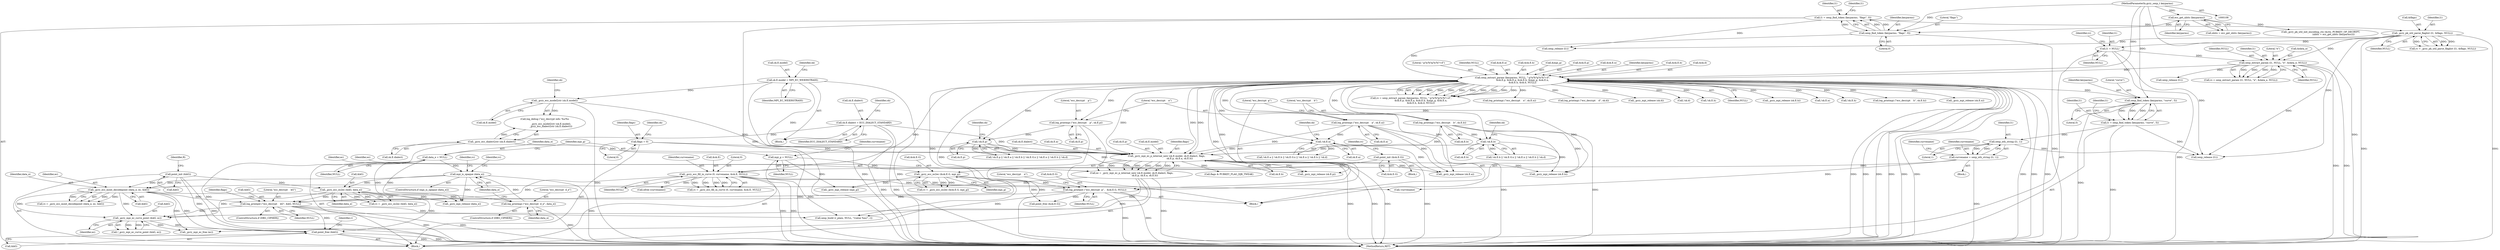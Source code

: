 digraph "0_gnupg_da780c8183cccc8f533c8ace8211ac2cb2bdee7b@API" {
"1000677" [label="(Call,point_free (&kG))"];
"1000552" [label="(Call,log_printpnt (\"ecc_decrypt    kG\", &kG, NULL))"];
"1000543" [label="(Call,_gcry_ecc_os2ec (&kG, data_e))"];
"1000153" [label="(Call,point_init (&kG))"];
"1000221" [label="(Call,mpi_is_opaque (data_e))"];
"1000217" [label="(Call,log_printmpi (\"ecc_decrypt  d_e\", data_e))"];
"1000121" [label="(Call,data_e = NULL)"];
"1000535" [label="(Call,_gcry_ecc_mont_decodepoint (data_e, ec, &kG))"];
"1000498" [label="(Call,ec = _gcry_mpi_ec_p_internal_new (sk.E.model, sk.E.dialect, flags,\n                                    sk.E.p, sk.E.a, sk.E.b))"];
"1000500" [label="(Call,_gcry_mpi_ec_p_internal_new (sk.E.model, sk.E.dialect, flags,\n                                    sk.E.p, sk.E.a, sk.E.b))"];
"1000333" [label="(Call,sk.E.model = MPI_EC_WEIERSTRASS)"];
"1000367" [label="(Call,_gcry_ecc_model2str (sk.E.model))"];
"1000373" [label="(Call,_gcry_ecc_dialect2str (sk.E.dialect))"];
"1000340" [label="(Call,sk.E.dialect = ECC_DIALECT_STANDARD)"];
"1000144" [label="(Call,flags = 0)"];
"1000446" [label="(Call,!sk.E.p)"];
"1000392" [label="(Call,log_printmpi (\"ecc_decrypt    p\", sk.E.p))"];
"1000230" [label="(Call,sexp_extract_param (keyparms, NULL, \"-p?a?b?g?n?h?+d\",\n                           &sk.E.p, &sk.E.a, &sk.E.b, &mpi_g, &sk.E.n,\n                           &sk.E.h, &sk.d, NULL))"];
"1000169" [label="(Call,sexp_find_token (keyparms, \"flags\", 0))"];
"1000165" [label="(Call,ecc_get_nbits (keyparms))"];
"1000111" [label="(MethodParameterIn,gcry_sexp_t keyparms)"];
"1000205" [label="(Call,sexp_extract_param (l1, NULL, \"e\", &data_e, NULL))"];
"1000188" [label="(Call,l1 = NULL)"];
"1000178" [label="(Call,_gcry_pk_util_parse_flaglist (l1, &flags, NULL))"];
"1000167" [label="(Call,l1 = sexp_find_token (keyparms, \"flags\", 0))"];
"1000399" [label="(Call,log_printmpi (\"ecc_decrypt    a\", sk.E.a))"];
"1000453" [label="(Call,!sk.E.a)"];
"1000460" [label="(Call,!sk.E.b)"];
"1000406" [label="(Call,log_printmpi (\"ecc_decrypt    b\", sk.E.b))"];
"1000318" [label="(Call,_gcry_ecc_fill_in_curve (0, curvename, &sk.E, NULL))"];
"1000308" [label="(Call,curvename = sexp_nth_string (l1, 1))"];
"1000310" [label="(Call,sexp_nth_string (l1, 1))"];
"1000299" [label="(Call,l1 = sexp_find_token (keyparms, \"curve\", 5))"];
"1000301" [label="(Call,sexp_find_token (keyparms, \"curve\", 5))"];
"1000413" [label="(Call,log_printpnt (\"ecc_decrypt  g\",   &sk.E.G, NULL))"];
"1000286" [label="(Call,_gcry_ecc_os2ec (&sk.E.G, mpi_g))"];
"1000277" [label="(Call,point_init (&sk.E.G))"];
"1000126" [label="(Call,mpi_g = NULL)"];
"1000564" [label="(Call,_gcry_mpi_ec_curve_point (&kG, ec))"];
"1000668" [label="(Call,sexp_build (r_plain, NULL, \"(value %m)\", r))"];
"1000500" [label="(Call,_gcry_mpi_ec_p_internal_new (sk.E.model, sk.E.dialect, flags,\n                                    sk.E.p, sk.E.a, sk.E.b))"];
"1000334" [label="(Call,sk.E.model)"];
"1000246" [label="(Call,&sk.E.b)"];
"1000228" [label="(Call,rc = sexp_extract_param (keyparms, NULL, \"-p?a?b?g?n?h?+d\",\n                           &sk.E.p, &sk.E.a, &sk.E.b, &mpi_g, &sk.E.n,\n                           &sk.E.h, &sk.d, NULL))"];
"1000180" [label="(Call,&flags)"];
"1000452" [label="(Call,!sk.E.a || !sk.E.b || !sk.E.G.x || !sk.E.n || !sk.E.h || !sk.d)"];
"1000314" [label="(Identifier,curvename)"];
"1000153" [label="(Call,point_init (&kG))"];
"1000330" [label="(Call,!curvename)"];
"1000123" [label="(Identifier,NULL)"];
"1000300" [label="(Identifier,l1)"];
"1000456" [label="(Identifier,sk)"];
"1000266" [label="(Call,&sk.d)"];
"1000447" [label="(Call,sk.E.p)"];
"1000422" [label="(Call,log_printmpi (\"ecc_decrypt    n\", sk.E.n))"];
"1000541" [label="(Call,rc = _gcry_ecc_os2ec (&kG, data_e))"];
"1000192" [label="(Identifier,rc)"];
"1000351" [label="(Identifier,sk)"];
"1000111" [label="(MethodParameterIn,gcry_sexp_t keyparms)"];
"1000169" [label="(Call,sexp_find_token (keyparms, \"flags\", 0))"];
"1000471" [label="(Identifier,sk)"];
"1000439" [label="(Call,log_printmpi (\"ecc_decrypt    d\", sk.d))"];
"1000112" [label="(Block,)"];
"1000546" [label="(Identifier,data_e)"];
"1000297" [label="(Call,sexp_release (l1))"];
"1000394" [label="(Call,sk.E.p)"];
"1000413" [label="(Call,log_printpnt (\"ecc_decrypt  g\",   &sk.E.G, NULL))"];
"1000340" [label="(Call,sk.E.dialect = ECC_DIALECT_STANDARD)"];
"1000145" [label="(Identifier,flags)"];
"1000276" [label="(Block,)"];
"1000364" [label="(Block,)"];
"1000189" [label="(Identifier,l1)"];
"1000567" [label="(Identifier,ec)"];
"1000560" [label="(Call,flags & PUBKEY_FLAG_DJB_TWEAK)"];
"1000318" [label="(Call,_gcry_ecc_fill_in_curve (0, curvename, &sk.E, NULL))"];
"1000393" [label="(Literal,\"ecc_decrypt    p\")"];
"1000544" [label="(Call,&kG)"];
"1000217" [label="(Call,log_printmpi (\"ecc_decrypt  d_e\", data_e))"];
"1000392" [label="(Call,log_printmpi (\"ecc_decrypt    p\", sk.E.p))"];
"1000543" [label="(Call,_gcry_ecc_os2ec (&kG, data_e))"];
"1000166" [label="(Identifier,keyparms)"];
"1000277" [label="(Call,point_init (&sk.E.G))"];
"1000700" [label="(Call,_gcry_mpi_release (mpi_g))"];
"1000121" [label="(Call,data_e = NULL)"];
"1000302" [label="(Identifier,keyparms)"];
"1000182" [label="(Identifier,NULL)"];
"1000400" [label="(Literal,\"ecc_decrypt    a\")"];
"1000320" [label="(Identifier,curvename)"];
"1000445" [label="(Call,!sk.E.p || !sk.E.a || !sk.E.b || !sk.E.G.x || !sk.E.n || !sk.E.h || !sk.d)"];
"1000688" [label="(Call,_gcry_mpi_release (sk.E.a))"];
"1000408" [label="(Call,sk.E.b)"];
"1000163" [label="(Call,nbits = ecc_get_nbits (keyparms))"];
"1000744" [label="(MethodReturn,RET)"];
"1000203" [label="(Call,rc = sexp_extract_param (l1, NULL, \"e\", &data_e, NULL))"];
"1000325" [label="(Identifier,NULL)"];
"1000312" [label="(Literal,1)"];
"1000346" [label="(Identifier,ECC_DIALECT_STANDARD)"];
"1000176" [label="(Call,rc = _gcry_pk_util_parse_flaglist (l1, &flags, NULL))"];
"1000284" [label="(Call,rc = _gcry_ecc_os2ec (&sk.E.G, mpi_g))"];
"1000729" [label="(Call,sexp_release (l1))"];
"1000538" [label="(Call,&kG)"];
"1000233" [label="(Literal,\"-p?a?b?g?n?h?+d\")"];
"1000219" [label="(Identifier,data_e)"];
"1000512" [label="(Call,sk.E.p)"];
"1000232" [label="(Identifier,NULL)"];
"1000209" [label="(Call,&data_e)"];
"1000240" [label="(Call,&sk.E.a)"];
"1000222" [label="(Identifier,data_e)"];
"1000415" [label="(Call,&sk.E.G)"];
"1000260" [label="(Call,&sk.E.h)"];
"1000229" [label="(Identifier,rc)"];
"1000252" [label="(Call,&mpi_g)"];
"1000220" [label="(ControlStructure,if (mpi_is_opaque (data_e)))"];
"1000376" [label="(Identifier,sk)"];
"1000721" [label="(Call,_gcry_mpi_release (sk.d))"];
"1000128" [label="(Identifier,NULL)"];
"1000207" [label="(Identifier,NULL)"];
"1000489" [label="(Call,!sk.d)"];
"1000126" [label="(Call,mpi_g = NULL)"];
"1000341" [label="(Call,sk.E.dialect)"];
"1000303" [label="(Literal,\"curve\")"];
"1000158" [label="(Identifier,R)"];
"1000678" [label="(Call,&kG)"];
"1000463" [label="(Identifier,sk)"];
"1000725" [label="(Call,_gcry_mpi_release (data_e))"];
"1000285" [label="(Identifier,rc)"];
"1000234" [label="(Call,&sk.E.p)"];
"1000171" [label="(Literal,\"flags\")"];
"1000727" [label="(Call,xfree (curvename))"];
"1000536" [label="(Identifier,data_e)"];
"1000460" [label="(Call,!sk.E.b)"];
"1000188" [label="(Call,l1 = NULL)"];
"1000501" [label="(Call,sk.E.model)"];
"1000499" [label="(Identifier,ec)"];
"1000459" [label="(Call,!sk.E.b || !sk.E.G.x || !sk.E.n || !sk.E.h || !sk.d)"];
"1000682" [label="(Call,_gcry_mpi_release (sk.E.p))"];
"1000550" [label="(ControlStructure,if (DBG_CIPHER))"];
"1000365" [label="(Call,log_debug (\"ecc_decrypt info: %s/%s\n\",\n                 _gcry_ecc_model2str (sk.E.model),\n                 _gcry_ecc_dialect2str (sk.E.dialect)))"];
"1000483" [label="(Call,!sk.E.h)"];
"1000154" [label="(Call,&kG)"];
"1000694" [label="(Call,_gcry_mpi_release (sk.E.b))"];
"1000373" [label="(Call,_gcry_ecc_dialect2str (sk.E.dialect))"];
"1000563" [label="(Call,!_gcry_mpi_ec_curve_point (&kG, ec))"];
"1000565" [label="(Call,&kG)"];
"1000554" [label="(Call,&kG)"];
"1000553" [label="(Literal,\"ecc_decrypt    kG\")"];
"1000537" [label="(Identifier,ec)"];
"1000170" [label="(Identifier,keyparms)"];
"1000374" [label="(Call,sk.E.dialect)"];
"1000270" [label="(Identifier,NULL)"];
"1000552" [label="(Call,log_printpnt (\"ecc_decrypt    kG\", &kG, NULL))"];
"1000308" [label="(Call,curvename = sexp_nth_string (l1, 1))"];
"1000421" [label="(Identifier,NULL)"];
"1000206" [label="(Identifier,l1)"];
"1000254" [label="(Call,&sk.E.n)"];
"1000311" [label="(Identifier,l1)"];
"1000310" [label="(Call,sexp_nth_string (l1, 1))"];
"1000165" [label="(Call,ecc_get_nbits (keyparms))"];
"1000522" [label="(Call,sk.E.b)"];
"1000511" [label="(Identifier,flags)"];
"1000715" [label="(Call,_gcry_mpi_release (sk.E.h))"];
"1000530" [label="(Identifier,ec)"];
"1000498" [label="(Call,ec = _gcry_mpi_ec_p_internal_new (sk.E.model, sk.E.dialect, flags,\n                                    sk.E.p, sk.E.a, sk.E.b))"];
"1000309" [label="(Identifier,curvename)"];
"1000211" [label="(Identifier,NULL)"];
"1000731" [label="(Call,_gcry_mpi_ec_free (ec))"];
"1000339" [label="(Identifier,MPI_EC_WEIERSTRASS)"];
"1000149" [label="(Identifier,sk)"];
"1000407" [label="(Literal,\"ecc_decrypt    b\")"];
"1000367" [label="(Call,_gcry_ecc_model2str (sk.E.model))"];
"1000122" [label="(Identifier,data_e)"];
"1000287" [label="(Call,&sk.E.G)"];
"1000564" [label="(Call,_gcry_mpi_ec_curve_point (&kG, ec))"];
"1000414" [label="(Literal,\"ecc_decrypt  g\")"];
"1000225" [label="(Identifier,rc)"];
"1000333" [label="(Call,sk.E.model = MPI_EC_WEIERSTRASS)"];
"1000304" [label="(Literal,5)"];
"1000231" [label="(Identifier,keyparms)"];
"1000167" [label="(Call,l1 = sexp_find_token (keyparms, \"flags\", 0))"];
"1000127" [label="(Identifier,mpi_g)"];
"1000307" [label="(Block,)"];
"1000286" [label="(Call,_gcry_ecc_os2ec (&sk.E.G, mpi_g))"];
"1000146" [label="(Literal,0)"];
"1000506" [label="(Call,sk.E.dialect)"];
"1000454" [label="(Call,sk.E.a)"];
"1000476" [label="(Call,!sk.E.n)"];
"1000299" [label="(Call,l1 = sexp_find_token (keyparms, \"curve\", 5))"];
"1000190" [label="(Identifier,NULL)"];
"1000533" [label="(Call,rc = _gcry_ecc_mont_decodepoint (data_e, ec, &kG))"];
"1000399" [label="(Call,log_printmpi (\"ecc_decrypt    a\", sk.E.a))"];
"1000556" [label="(Identifier,NULL)"];
"1000446" [label="(Call,!sk.E.p)"];
"1000144" [label="(Call,flags = 0)"];
"1000321" [label="(Call,&sk.E)"];
"1000681" [label="(Identifier,r)"];
"1000348" [label="(Call,!sk.E.h)"];
"1000168" [label="(Identifier,l1)"];
"1000316" [label="(Call,rc = _gcry_ecc_fill_in_curve (0, curvename, &sk.E, NULL))"];
"1000186" [label="(Call,sexp_release (l1))"];
"1000319" [label="(Literal,0)"];
"1000332" [label="(Block,)"];
"1000301" [label="(Call,sexp_find_token (keyparms, \"curve\", 5))"];
"1000172" [label="(Literal,0)"];
"1000174" [label="(Identifier,l1)"];
"1000517" [label="(Call,sk.E.a)"];
"1000406" [label="(Call,log_printmpi (\"ecc_decrypt    b\", sk.E.b))"];
"1000131" [label="(Identifier,curvename)"];
"1000230" [label="(Call,sexp_extract_param (keyparms, NULL, \"-p?a?b?g?n?h?+d\",\n                           &sk.E.p, &sk.E.a, &sk.E.b, &mpi_g, &sk.E.n,\n                           &sk.E.h, &sk.d, NULL))"];
"1000221" [label="(Call,mpi_is_opaque (data_e))"];
"1000401" [label="(Call,sk.E.a)"];
"1000429" [label="(Call,log_printmpi (\"ecc_decrypt    h\", sk.E.h))"];
"1000423" [label="(Literal,\"ecc_decrypt    n\")"];
"1000178" [label="(Call,_gcry_pk_util_parse_flaglist (l1, &flags, NULL))"];
"1000561" [label="(Identifier,flags)"];
"1000306" [label="(Identifier,l1)"];
"1000461" [label="(Call,sk.E.b)"];
"1000677" [label="(Call,point_free (&kG))"];
"1000535" [label="(Call,_gcry_ecc_mont_decodepoint (data_e, ec, &kG))"];
"1000453" [label="(Call,!sk.E.a)"];
"1000278" [label="(Call,&sk.E.G)"];
"1000159" [label="(Call,_gcry_pk_util_init_encoding_ctx (&ctx, PUBKEY_OP_DECRYPT,\n                                   (nbits = ecc_get_nbits (keyparms))))"];
"1000343" [label="(Identifier,sk)"];
"1000208" [label="(Literal,\"e\")"];
"1000218" [label="(Literal,\"ecc_decrypt  d_e\")"];
"1000709" [label="(Call,_gcry_mpi_release (sk.E.n))"];
"1000179" [label="(Identifier,l1)"];
"1000205" [label="(Call,sexp_extract_param (l1, NULL, \"e\", &data_e, NULL))"];
"1000702" [label="(Call,point_free (&sk.E.G))"];
"1000368" [label="(Call,sk.E.model)"];
"1000293" [label="(Identifier,mpi_g)"];
"1000215" [label="(ControlStructure,if (DBG_CIPHER))"];
"1000677" -> "1000112"  [label="AST: "];
"1000677" -> "1000678"  [label="CFG: "];
"1000678" -> "1000677"  [label="AST: "];
"1000681" -> "1000677"  [label="CFG: "];
"1000677" -> "1000744"  [label="DDG: "];
"1000677" -> "1000744"  [label="DDG: "];
"1000552" -> "1000677"  [label="DDG: "];
"1000564" -> "1000677"  [label="DDG: "];
"1000153" -> "1000677"  [label="DDG: "];
"1000543" -> "1000677"  [label="DDG: "];
"1000535" -> "1000677"  [label="DDG: "];
"1000552" -> "1000550"  [label="AST: "];
"1000552" -> "1000556"  [label="CFG: "];
"1000553" -> "1000552"  [label="AST: "];
"1000554" -> "1000552"  [label="AST: "];
"1000556" -> "1000552"  [label="AST: "];
"1000561" -> "1000552"  [label="CFG: "];
"1000552" -> "1000744"  [label="DDG: "];
"1000552" -> "1000744"  [label="DDG: "];
"1000543" -> "1000552"  [label="DDG: "];
"1000535" -> "1000552"  [label="DDG: "];
"1000230" -> "1000552"  [label="DDG: "];
"1000318" -> "1000552"  [label="DDG: "];
"1000413" -> "1000552"  [label="DDG: "];
"1000552" -> "1000564"  [label="DDG: "];
"1000552" -> "1000668"  [label="DDG: "];
"1000543" -> "1000541"  [label="AST: "];
"1000543" -> "1000546"  [label="CFG: "];
"1000544" -> "1000543"  [label="AST: "];
"1000546" -> "1000543"  [label="AST: "];
"1000541" -> "1000543"  [label="CFG: "];
"1000543" -> "1000541"  [label="DDG: "];
"1000543" -> "1000541"  [label="DDG: "];
"1000153" -> "1000543"  [label="DDG: "];
"1000221" -> "1000543"  [label="DDG: "];
"1000543" -> "1000564"  [label="DDG: "];
"1000543" -> "1000725"  [label="DDG: "];
"1000153" -> "1000112"  [label="AST: "];
"1000153" -> "1000154"  [label="CFG: "];
"1000154" -> "1000153"  [label="AST: "];
"1000158" -> "1000153"  [label="CFG: "];
"1000153" -> "1000744"  [label="DDG: "];
"1000153" -> "1000535"  [label="DDG: "];
"1000221" -> "1000220"  [label="AST: "];
"1000221" -> "1000222"  [label="CFG: "];
"1000222" -> "1000221"  [label="AST: "];
"1000225" -> "1000221"  [label="CFG: "];
"1000229" -> "1000221"  [label="CFG: "];
"1000221" -> "1000744"  [label="DDG: "];
"1000217" -> "1000221"  [label="DDG: "];
"1000121" -> "1000221"  [label="DDG: "];
"1000221" -> "1000535"  [label="DDG: "];
"1000221" -> "1000725"  [label="DDG: "];
"1000217" -> "1000215"  [label="AST: "];
"1000217" -> "1000219"  [label="CFG: "];
"1000218" -> "1000217"  [label="AST: "];
"1000219" -> "1000217"  [label="AST: "];
"1000222" -> "1000217"  [label="CFG: "];
"1000217" -> "1000744"  [label="DDG: "];
"1000121" -> "1000217"  [label="DDG: "];
"1000121" -> "1000112"  [label="AST: "];
"1000121" -> "1000123"  [label="CFG: "];
"1000122" -> "1000121"  [label="AST: "];
"1000123" -> "1000121"  [label="AST: "];
"1000127" -> "1000121"  [label="CFG: "];
"1000121" -> "1000725"  [label="DDG: "];
"1000535" -> "1000533"  [label="AST: "];
"1000535" -> "1000538"  [label="CFG: "];
"1000536" -> "1000535"  [label="AST: "];
"1000537" -> "1000535"  [label="AST: "];
"1000538" -> "1000535"  [label="AST: "];
"1000533" -> "1000535"  [label="CFG: "];
"1000535" -> "1000533"  [label="DDG: "];
"1000535" -> "1000533"  [label="DDG: "];
"1000535" -> "1000533"  [label="DDG: "];
"1000498" -> "1000535"  [label="DDG: "];
"1000535" -> "1000564"  [label="DDG: "];
"1000535" -> "1000564"  [label="DDG: "];
"1000535" -> "1000725"  [label="DDG: "];
"1000535" -> "1000731"  [label="DDG: "];
"1000498" -> "1000112"  [label="AST: "];
"1000498" -> "1000500"  [label="CFG: "];
"1000499" -> "1000498"  [label="AST: "];
"1000500" -> "1000498"  [label="AST: "];
"1000530" -> "1000498"  [label="CFG: "];
"1000498" -> "1000744"  [label="DDG: "];
"1000500" -> "1000498"  [label="DDG: "];
"1000500" -> "1000498"  [label="DDG: "];
"1000500" -> "1000498"  [label="DDG: "];
"1000500" -> "1000498"  [label="DDG: "];
"1000500" -> "1000498"  [label="DDG: "];
"1000500" -> "1000498"  [label="DDG: "];
"1000498" -> "1000564"  [label="DDG: "];
"1000498" -> "1000731"  [label="DDG: "];
"1000500" -> "1000522"  [label="CFG: "];
"1000501" -> "1000500"  [label="AST: "];
"1000506" -> "1000500"  [label="AST: "];
"1000511" -> "1000500"  [label="AST: "];
"1000512" -> "1000500"  [label="AST: "];
"1000517" -> "1000500"  [label="AST: "];
"1000522" -> "1000500"  [label="AST: "];
"1000500" -> "1000744"  [label="DDG: "];
"1000500" -> "1000744"  [label="DDG: "];
"1000500" -> "1000744"  [label="DDG: "];
"1000333" -> "1000500"  [label="DDG: "];
"1000367" -> "1000500"  [label="DDG: "];
"1000373" -> "1000500"  [label="DDG: "];
"1000340" -> "1000500"  [label="DDG: "];
"1000144" -> "1000500"  [label="DDG: "];
"1000446" -> "1000500"  [label="DDG: "];
"1000230" -> "1000500"  [label="DDG: "];
"1000230" -> "1000500"  [label="DDG: "];
"1000230" -> "1000500"  [label="DDG: "];
"1000399" -> "1000500"  [label="DDG: "];
"1000453" -> "1000500"  [label="DDG: "];
"1000460" -> "1000500"  [label="DDG: "];
"1000406" -> "1000500"  [label="DDG: "];
"1000500" -> "1000560"  [label="DDG: "];
"1000500" -> "1000682"  [label="DDG: "];
"1000500" -> "1000688"  [label="DDG: "];
"1000500" -> "1000694"  [label="DDG: "];
"1000333" -> "1000332"  [label="AST: "];
"1000333" -> "1000339"  [label="CFG: "];
"1000334" -> "1000333"  [label="AST: "];
"1000339" -> "1000333"  [label="AST: "];
"1000343" -> "1000333"  [label="CFG: "];
"1000333" -> "1000744"  [label="DDG: "];
"1000333" -> "1000744"  [label="DDG: "];
"1000333" -> "1000367"  [label="DDG: "];
"1000367" -> "1000365"  [label="AST: "];
"1000367" -> "1000368"  [label="CFG: "];
"1000368" -> "1000367"  [label="AST: "];
"1000376" -> "1000367"  [label="CFG: "];
"1000367" -> "1000744"  [label="DDG: "];
"1000367" -> "1000365"  [label="DDG: "];
"1000373" -> "1000365"  [label="AST: "];
"1000373" -> "1000374"  [label="CFG: "];
"1000374" -> "1000373"  [label="AST: "];
"1000365" -> "1000373"  [label="CFG: "];
"1000373" -> "1000744"  [label="DDG: "];
"1000373" -> "1000365"  [label="DDG: "];
"1000340" -> "1000373"  [label="DDG: "];
"1000340" -> "1000332"  [label="AST: "];
"1000340" -> "1000346"  [label="CFG: "];
"1000341" -> "1000340"  [label="AST: "];
"1000346" -> "1000340"  [label="AST: "];
"1000351" -> "1000340"  [label="CFG: "];
"1000340" -> "1000744"  [label="DDG: "];
"1000340" -> "1000744"  [label="DDG: "];
"1000144" -> "1000112"  [label="AST: "];
"1000144" -> "1000146"  [label="CFG: "];
"1000145" -> "1000144"  [label="AST: "];
"1000146" -> "1000144"  [label="AST: "];
"1000149" -> "1000144"  [label="CFG: "];
"1000144" -> "1000744"  [label="DDG: "];
"1000446" -> "1000445"  [label="AST: "];
"1000446" -> "1000447"  [label="CFG: "];
"1000447" -> "1000446"  [label="AST: "];
"1000456" -> "1000446"  [label="CFG: "];
"1000445" -> "1000446"  [label="CFG: "];
"1000446" -> "1000445"  [label="DDG: "];
"1000392" -> "1000446"  [label="DDG: "];
"1000230" -> "1000446"  [label="DDG: "];
"1000446" -> "1000682"  [label="DDG: "];
"1000392" -> "1000364"  [label="AST: "];
"1000392" -> "1000394"  [label="CFG: "];
"1000393" -> "1000392"  [label="AST: "];
"1000394" -> "1000392"  [label="AST: "];
"1000400" -> "1000392"  [label="CFG: "];
"1000392" -> "1000744"  [label="DDG: "];
"1000230" -> "1000392"  [label="DDG: "];
"1000230" -> "1000228"  [label="AST: "];
"1000230" -> "1000270"  [label="CFG: "];
"1000231" -> "1000230"  [label="AST: "];
"1000232" -> "1000230"  [label="AST: "];
"1000233" -> "1000230"  [label="AST: "];
"1000234" -> "1000230"  [label="AST: "];
"1000240" -> "1000230"  [label="AST: "];
"1000246" -> "1000230"  [label="AST: "];
"1000252" -> "1000230"  [label="AST: "];
"1000254" -> "1000230"  [label="AST: "];
"1000260" -> "1000230"  [label="AST: "];
"1000266" -> "1000230"  [label="AST: "];
"1000270" -> "1000230"  [label="AST: "];
"1000228" -> "1000230"  [label="CFG: "];
"1000230" -> "1000744"  [label="DDG: "];
"1000230" -> "1000744"  [label="DDG: "];
"1000230" -> "1000744"  [label="DDG: "];
"1000230" -> "1000744"  [label="DDG: "];
"1000230" -> "1000744"  [label="DDG: "];
"1000230" -> "1000744"  [label="DDG: "];
"1000230" -> "1000744"  [label="DDG: "];
"1000230" -> "1000744"  [label="DDG: "];
"1000230" -> "1000744"  [label="DDG: "];
"1000230" -> "1000228"  [label="DDG: "];
"1000230" -> "1000228"  [label="DDG: "];
"1000230" -> "1000228"  [label="DDG: "];
"1000230" -> "1000228"  [label="DDG: "];
"1000230" -> "1000228"  [label="DDG: "];
"1000230" -> "1000228"  [label="DDG: "];
"1000230" -> "1000228"  [label="DDG: "];
"1000230" -> "1000228"  [label="DDG: "];
"1000230" -> "1000228"  [label="DDG: "];
"1000230" -> "1000228"  [label="DDG: "];
"1000169" -> "1000230"  [label="DDG: "];
"1000111" -> "1000230"  [label="DDG: "];
"1000205" -> "1000230"  [label="DDG: "];
"1000230" -> "1000301"  [label="DDG: "];
"1000230" -> "1000318"  [label="DDG: "];
"1000230" -> "1000348"  [label="DDG: "];
"1000230" -> "1000399"  [label="DDG: "];
"1000230" -> "1000406"  [label="DDG: "];
"1000230" -> "1000413"  [label="DDG: "];
"1000230" -> "1000422"  [label="DDG: "];
"1000230" -> "1000429"  [label="DDG: "];
"1000230" -> "1000439"  [label="DDG: "];
"1000230" -> "1000453"  [label="DDG: "];
"1000230" -> "1000460"  [label="DDG: "];
"1000230" -> "1000476"  [label="DDG: "];
"1000230" -> "1000483"  [label="DDG: "];
"1000230" -> "1000489"  [label="DDG: "];
"1000230" -> "1000668"  [label="DDG: "];
"1000230" -> "1000682"  [label="DDG: "];
"1000230" -> "1000688"  [label="DDG: "];
"1000230" -> "1000694"  [label="DDG: "];
"1000230" -> "1000709"  [label="DDG: "];
"1000230" -> "1000715"  [label="DDG: "];
"1000230" -> "1000721"  [label="DDG: "];
"1000169" -> "1000167"  [label="AST: "];
"1000169" -> "1000172"  [label="CFG: "];
"1000170" -> "1000169"  [label="AST: "];
"1000171" -> "1000169"  [label="AST: "];
"1000172" -> "1000169"  [label="AST: "];
"1000167" -> "1000169"  [label="CFG: "];
"1000169" -> "1000744"  [label="DDG: "];
"1000169" -> "1000167"  [label="DDG: "];
"1000169" -> "1000167"  [label="DDG: "];
"1000169" -> "1000167"  [label="DDG: "];
"1000165" -> "1000169"  [label="DDG: "];
"1000111" -> "1000169"  [label="DDG: "];
"1000165" -> "1000163"  [label="AST: "];
"1000165" -> "1000166"  [label="CFG: "];
"1000166" -> "1000165"  [label="AST: "];
"1000163" -> "1000165"  [label="CFG: "];
"1000165" -> "1000159"  [label="DDG: "];
"1000165" -> "1000163"  [label="DDG: "];
"1000111" -> "1000165"  [label="DDG: "];
"1000111" -> "1000108"  [label="AST: "];
"1000111" -> "1000744"  [label="DDG: "];
"1000111" -> "1000301"  [label="DDG: "];
"1000205" -> "1000203"  [label="AST: "];
"1000205" -> "1000211"  [label="CFG: "];
"1000206" -> "1000205"  [label="AST: "];
"1000207" -> "1000205"  [label="AST: "];
"1000208" -> "1000205"  [label="AST: "];
"1000209" -> "1000205"  [label="AST: "];
"1000211" -> "1000205"  [label="AST: "];
"1000203" -> "1000205"  [label="CFG: "];
"1000205" -> "1000744"  [label="DDG: "];
"1000205" -> "1000744"  [label="DDG: "];
"1000205" -> "1000203"  [label="DDG: "];
"1000205" -> "1000203"  [label="DDG: "];
"1000205" -> "1000203"  [label="DDG: "];
"1000205" -> "1000203"  [label="DDG: "];
"1000188" -> "1000205"  [label="DDG: "];
"1000178" -> "1000205"  [label="DDG: "];
"1000205" -> "1000297"  [label="DDG: "];
"1000205" -> "1000729"  [label="DDG: "];
"1000188" -> "1000112"  [label="AST: "];
"1000188" -> "1000190"  [label="CFG: "];
"1000189" -> "1000188"  [label="AST: "];
"1000190" -> "1000188"  [label="AST: "];
"1000192" -> "1000188"  [label="CFG: "];
"1000188" -> "1000744"  [label="DDG: "];
"1000178" -> "1000188"  [label="DDG: "];
"1000188" -> "1000729"  [label="DDG: "];
"1000178" -> "1000176"  [label="AST: "];
"1000178" -> "1000182"  [label="CFG: "];
"1000179" -> "1000178"  [label="AST: "];
"1000180" -> "1000178"  [label="AST: "];
"1000182" -> "1000178"  [label="AST: "];
"1000176" -> "1000178"  [label="CFG: "];
"1000178" -> "1000744"  [label="DDG: "];
"1000178" -> "1000744"  [label="DDG: "];
"1000178" -> "1000176"  [label="DDG: "];
"1000178" -> "1000176"  [label="DDG: "];
"1000178" -> "1000176"  [label="DDG: "];
"1000167" -> "1000178"  [label="DDG: "];
"1000178" -> "1000186"  [label="DDG: "];
"1000178" -> "1000729"  [label="DDG: "];
"1000167" -> "1000112"  [label="AST: "];
"1000168" -> "1000167"  [label="AST: "];
"1000174" -> "1000167"  [label="CFG: "];
"1000167" -> "1000744"  [label="DDG: "];
"1000167" -> "1000186"  [label="DDG: "];
"1000399" -> "1000364"  [label="AST: "];
"1000399" -> "1000401"  [label="CFG: "];
"1000400" -> "1000399"  [label="AST: "];
"1000401" -> "1000399"  [label="AST: "];
"1000407" -> "1000399"  [label="CFG: "];
"1000399" -> "1000744"  [label="DDG: "];
"1000399" -> "1000453"  [label="DDG: "];
"1000399" -> "1000688"  [label="DDG: "];
"1000453" -> "1000452"  [label="AST: "];
"1000453" -> "1000454"  [label="CFG: "];
"1000454" -> "1000453"  [label="AST: "];
"1000463" -> "1000453"  [label="CFG: "];
"1000452" -> "1000453"  [label="CFG: "];
"1000453" -> "1000452"  [label="DDG: "];
"1000453" -> "1000688"  [label="DDG: "];
"1000460" -> "1000459"  [label="AST: "];
"1000460" -> "1000461"  [label="CFG: "];
"1000461" -> "1000460"  [label="AST: "];
"1000471" -> "1000460"  [label="CFG: "];
"1000459" -> "1000460"  [label="CFG: "];
"1000460" -> "1000459"  [label="DDG: "];
"1000406" -> "1000460"  [label="DDG: "];
"1000460" -> "1000694"  [label="DDG: "];
"1000406" -> "1000364"  [label="AST: "];
"1000406" -> "1000408"  [label="CFG: "];
"1000407" -> "1000406"  [label="AST: "];
"1000408" -> "1000406"  [label="AST: "];
"1000414" -> "1000406"  [label="CFG: "];
"1000406" -> "1000744"  [label="DDG: "];
"1000406" -> "1000694"  [label="DDG: "];
"1000318" -> "1000316"  [label="AST: "];
"1000318" -> "1000325"  [label="CFG: "];
"1000319" -> "1000318"  [label="AST: "];
"1000320" -> "1000318"  [label="AST: "];
"1000321" -> "1000318"  [label="AST: "];
"1000325" -> "1000318"  [label="AST: "];
"1000316" -> "1000318"  [label="CFG: "];
"1000318" -> "1000744"  [label="DDG: "];
"1000318" -> "1000744"  [label="DDG: "];
"1000318" -> "1000316"  [label="DDG: "];
"1000318" -> "1000316"  [label="DDG: "];
"1000318" -> "1000316"  [label="DDG: "];
"1000318" -> "1000316"  [label="DDG: "];
"1000308" -> "1000318"  [label="DDG: "];
"1000318" -> "1000330"  [label="DDG: "];
"1000318" -> "1000413"  [label="DDG: "];
"1000318" -> "1000668"  [label="DDG: "];
"1000318" -> "1000727"  [label="DDG: "];
"1000308" -> "1000307"  [label="AST: "];
"1000308" -> "1000310"  [label="CFG: "];
"1000309" -> "1000308"  [label="AST: "];
"1000310" -> "1000308"  [label="AST: "];
"1000314" -> "1000308"  [label="CFG: "];
"1000308" -> "1000744"  [label="DDG: "];
"1000310" -> "1000308"  [label="DDG: "];
"1000310" -> "1000308"  [label="DDG: "];
"1000308" -> "1000330"  [label="DDG: "];
"1000310" -> "1000312"  [label="CFG: "];
"1000311" -> "1000310"  [label="AST: "];
"1000312" -> "1000310"  [label="AST: "];
"1000299" -> "1000310"  [label="DDG: "];
"1000310" -> "1000729"  [label="DDG: "];
"1000299" -> "1000112"  [label="AST: "];
"1000299" -> "1000301"  [label="CFG: "];
"1000300" -> "1000299"  [label="AST: "];
"1000301" -> "1000299"  [label="AST: "];
"1000306" -> "1000299"  [label="CFG: "];
"1000299" -> "1000744"  [label="DDG: "];
"1000301" -> "1000299"  [label="DDG: "];
"1000301" -> "1000299"  [label="DDG: "];
"1000301" -> "1000299"  [label="DDG: "];
"1000299" -> "1000729"  [label="DDG: "];
"1000301" -> "1000304"  [label="CFG: "];
"1000302" -> "1000301"  [label="AST: "];
"1000303" -> "1000301"  [label="AST: "];
"1000304" -> "1000301"  [label="AST: "];
"1000301" -> "1000744"  [label="DDG: "];
"1000413" -> "1000364"  [label="AST: "];
"1000413" -> "1000421"  [label="CFG: "];
"1000414" -> "1000413"  [label="AST: "];
"1000415" -> "1000413"  [label="AST: "];
"1000421" -> "1000413"  [label="AST: "];
"1000423" -> "1000413"  [label="CFG: "];
"1000413" -> "1000744"  [label="DDG: "];
"1000413" -> "1000744"  [label="DDG: "];
"1000286" -> "1000413"  [label="DDG: "];
"1000413" -> "1000668"  [label="DDG: "];
"1000413" -> "1000702"  [label="DDG: "];
"1000286" -> "1000284"  [label="AST: "];
"1000286" -> "1000293"  [label="CFG: "];
"1000287" -> "1000286"  [label="AST: "];
"1000293" -> "1000286"  [label="AST: "];
"1000284" -> "1000286"  [label="CFG: "];
"1000286" -> "1000284"  [label="DDG: "];
"1000286" -> "1000284"  [label="DDG: "];
"1000277" -> "1000286"  [label="DDG: "];
"1000126" -> "1000286"  [label="DDG: "];
"1000286" -> "1000700"  [label="DDG: "];
"1000286" -> "1000702"  [label="DDG: "];
"1000277" -> "1000276"  [label="AST: "];
"1000277" -> "1000278"  [label="CFG: "];
"1000278" -> "1000277"  [label="AST: "];
"1000285" -> "1000277"  [label="CFG: "];
"1000277" -> "1000744"  [label="DDG: "];
"1000126" -> "1000112"  [label="AST: "];
"1000126" -> "1000128"  [label="CFG: "];
"1000127" -> "1000126"  [label="AST: "];
"1000128" -> "1000126"  [label="AST: "];
"1000131" -> "1000126"  [label="CFG: "];
"1000126" -> "1000700"  [label="DDG: "];
"1000564" -> "1000563"  [label="AST: "];
"1000564" -> "1000567"  [label="CFG: "];
"1000565" -> "1000564"  [label="AST: "];
"1000567" -> "1000564"  [label="AST: "];
"1000563" -> "1000564"  [label="CFG: "];
"1000564" -> "1000563"  [label="DDG: "];
"1000564" -> "1000563"  [label="DDG: "];
"1000564" -> "1000731"  [label="DDG: "];
}
